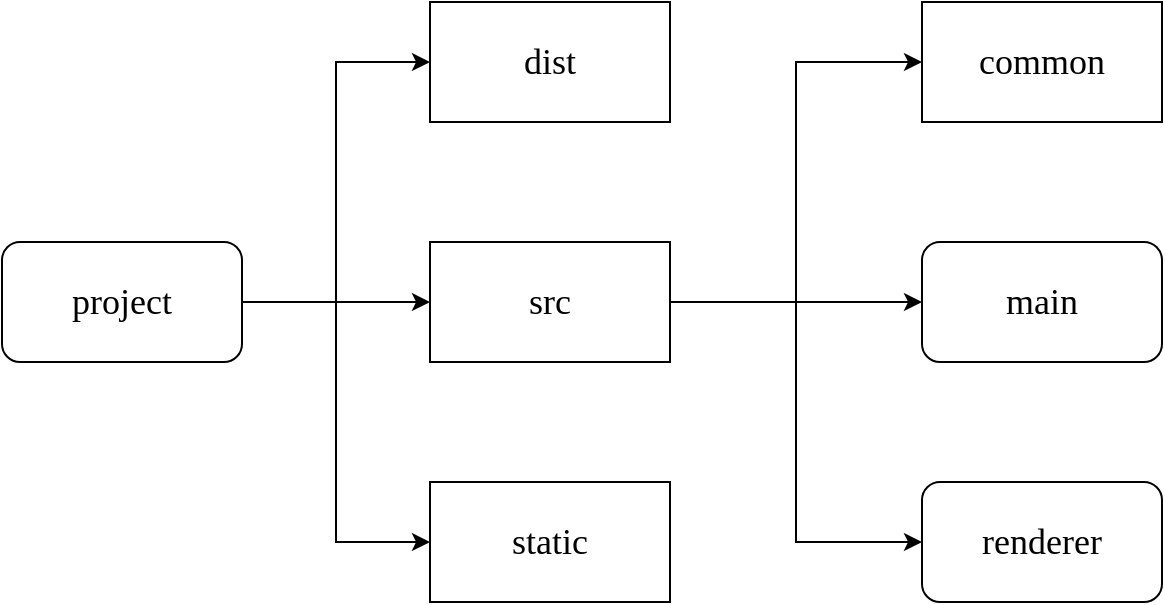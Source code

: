 <mxfile version="21.3.2" type="github">
  <diagram name="第 1 页" id="MhIvvqdNBjbyaGzH-BkG">
    <mxGraphModel dx="1050" dy="573" grid="1" gridSize="10" guides="1" tooltips="1" connect="1" arrows="1" fold="1" page="1" pageScale="1" pageWidth="827" pageHeight="1169" math="0" shadow="0">
      <root>
        <mxCell id="0" />
        <mxCell id="1" parent="0" />
        <mxCell id="WPjecVXb_KHd--3HUK5Z-7" style="edgeStyle=orthogonalEdgeStyle;rounded=0;orthogonalLoop=1;jettySize=auto;html=1;exitX=1;exitY=0.5;exitDx=0;exitDy=0;entryX=0;entryY=0.5;entryDx=0;entryDy=0;" edge="1" parent="1" source="WPjecVXb_KHd--3HUK5Z-1" target="WPjecVXb_KHd--3HUK5Z-2">
          <mxGeometry relative="1" as="geometry" />
        </mxCell>
        <mxCell id="WPjecVXb_KHd--3HUK5Z-8" style="edgeStyle=orthogonalEdgeStyle;rounded=0;orthogonalLoop=1;jettySize=auto;html=1;" edge="1" parent="1" source="WPjecVXb_KHd--3HUK5Z-1" target="WPjecVXb_KHd--3HUK5Z-3">
          <mxGeometry relative="1" as="geometry">
            <Array as="points">
              <mxPoint x="250" y="310" />
              <mxPoint x="250" y="310" />
            </Array>
          </mxGeometry>
        </mxCell>
        <mxCell id="WPjecVXb_KHd--3HUK5Z-9" style="edgeStyle=orthogonalEdgeStyle;rounded=0;orthogonalLoop=1;jettySize=auto;html=1;exitX=1;exitY=0.5;exitDx=0;exitDy=0;entryX=0;entryY=0.5;entryDx=0;entryDy=0;" edge="1" parent="1" source="WPjecVXb_KHd--3HUK5Z-1" target="WPjecVXb_KHd--3HUK5Z-4">
          <mxGeometry relative="1" as="geometry" />
        </mxCell>
        <mxCell id="WPjecVXb_KHd--3HUK5Z-1" value="&lt;font style=&quot;font-size: 18px;&quot; face=&quot;Comic Sans MS&quot;&gt;project&lt;/font&gt;" style="rounded=1;whiteSpace=wrap;html=1;" vertex="1" parent="1">
          <mxGeometry x="80" y="280" width="120" height="60" as="geometry" />
        </mxCell>
        <mxCell id="WPjecVXb_KHd--3HUK5Z-2" value="&lt;font style=&quot;font-size: 18px;&quot; face=&quot;Comic Sans MS&quot;&gt;dist&lt;/font&gt;" style="rounded=0;whiteSpace=wrap;html=1;fillColor=#FFFFFF;" vertex="1" parent="1">
          <mxGeometry x="294" y="160" width="120" height="60" as="geometry" />
        </mxCell>
        <mxCell id="WPjecVXb_KHd--3HUK5Z-10" style="edgeStyle=orthogonalEdgeStyle;rounded=0;orthogonalLoop=1;jettySize=auto;html=1;exitX=1;exitY=0.5;exitDx=0;exitDy=0;" edge="1" parent="1" source="WPjecVXb_KHd--3HUK5Z-3" target="WPjecVXb_KHd--3HUK5Z-5">
          <mxGeometry relative="1" as="geometry" />
        </mxCell>
        <mxCell id="WPjecVXb_KHd--3HUK5Z-11" style="edgeStyle=orthogonalEdgeStyle;rounded=0;orthogonalLoop=1;jettySize=auto;html=1;exitX=1;exitY=0.5;exitDx=0;exitDy=0;entryX=0;entryY=0.5;entryDx=0;entryDy=0;" edge="1" parent="1" source="WPjecVXb_KHd--3HUK5Z-3" target="WPjecVXb_KHd--3HUK5Z-6">
          <mxGeometry relative="1" as="geometry" />
        </mxCell>
        <mxCell id="WPjecVXb_KHd--3HUK5Z-13" style="edgeStyle=orthogonalEdgeStyle;rounded=0;orthogonalLoop=1;jettySize=auto;html=1;exitX=1;exitY=0.5;exitDx=0;exitDy=0;entryX=0;entryY=0.5;entryDx=0;entryDy=0;" edge="1" parent="1" source="WPjecVXb_KHd--3HUK5Z-3" target="WPjecVXb_KHd--3HUK5Z-12">
          <mxGeometry relative="1" as="geometry" />
        </mxCell>
        <mxCell id="WPjecVXb_KHd--3HUK5Z-3" value="&lt;font style=&quot;font-size: 18px;&quot; face=&quot;Comic Sans MS&quot;&gt;src&lt;/font&gt;" style="rounded=0;whiteSpace=wrap;html=1;" vertex="1" parent="1">
          <mxGeometry x="294" y="280" width="120" height="60" as="geometry" />
        </mxCell>
        <mxCell id="WPjecVXb_KHd--3HUK5Z-4" value="&lt;font style=&quot;font-size: 18px;&quot; face=&quot;Comic Sans MS&quot;&gt;static&lt;/font&gt;" style="rounded=0;whiteSpace=wrap;html=1;" vertex="1" parent="1">
          <mxGeometry x="294" y="400" width="120" height="60" as="geometry" />
        </mxCell>
        <mxCell id="WPjecVXb_KHd--3HUK5Z-5" value="&lt;font style=&quot;font-size: 18px;&quot; face=&quot;Comic Sans MS&quot;&gt;main&lt;/font&gt;" style="rounded=1;whiteSpace=wrap;html=1;" vertex="1" parent="1">
          <mxGeometry x="540" y="280" width="120" height="60" as="geometry" />
        </mxCell>
        <mxCell id="WPjecVXb_KHd--3HUK5Z-6" value="&lt;font style=&quot;font-size: 18px;&quot; face=&quot;Comic Sans MS&quot;&gt;renderer&lt;/font&gt;" style="rounded=1;whiteSpace=wrap;html=1;" vertex="1" parent="1">
          <mxGeometry x="540" y="400" width="120" height="60" as="geometry" />
        </mxCell>
        <mxCell id="WPjecVXb_KHd--3HUK5Z-12" value="&lt;font style=&quot;font-size: 18px;&quot; face=&quot;Comic Sans MS&quot;&gt;common&lt;/font&gt;" style="rounded=0;whiteSpace=wrap;html=1;" vertex="1" parent="1">
          <mxGeometry x="540" y="160" width="120" height="60" as="geometry" />
        </mxCell>
      </root>
    </mxGraphModel>
  </diagram>
</mxfile>
